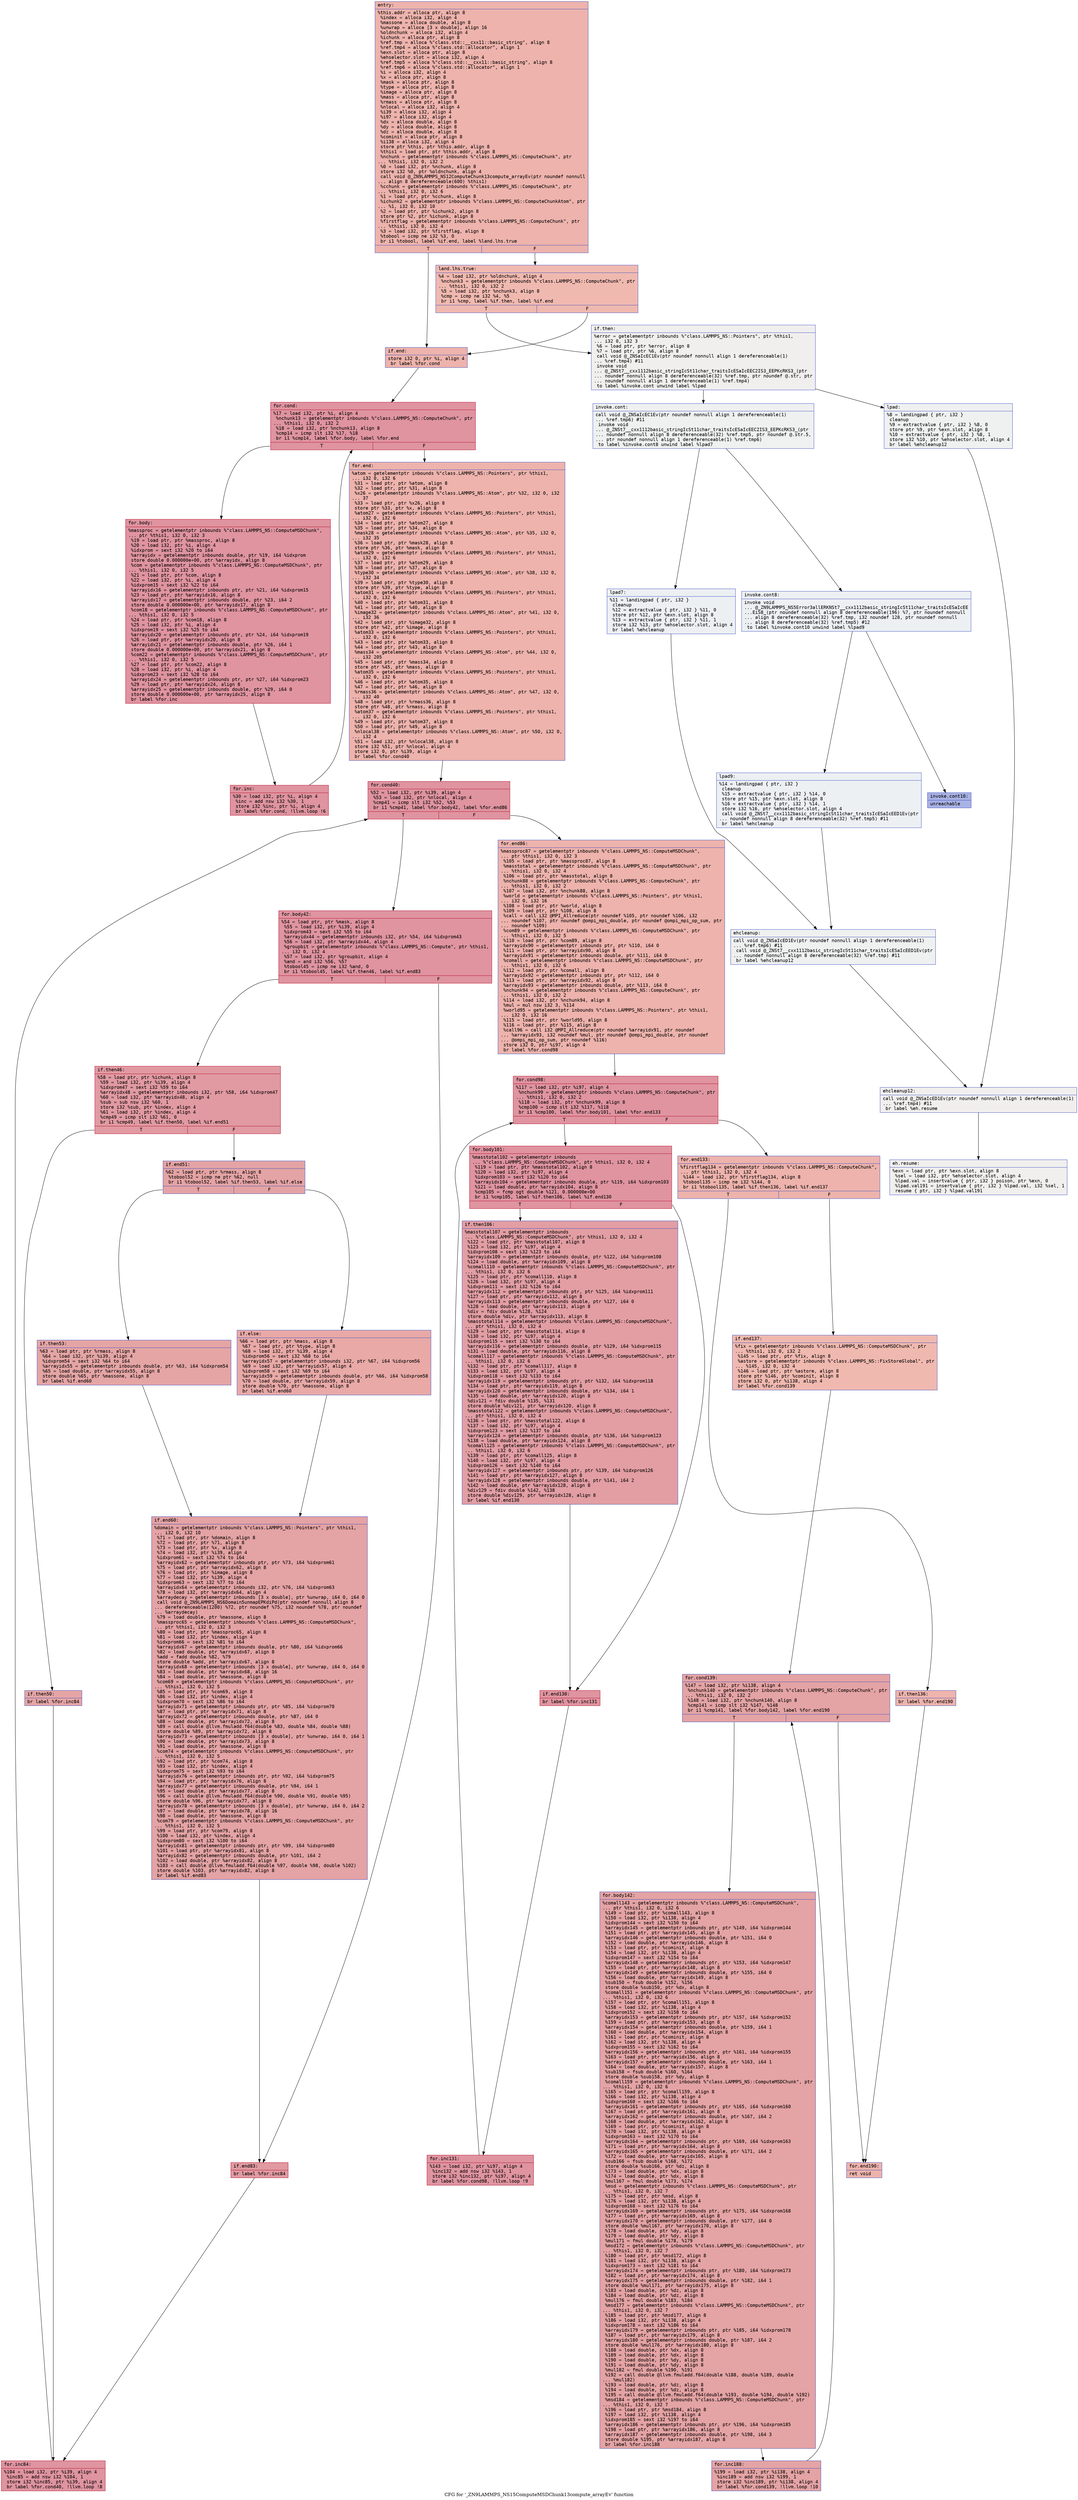 digraph "CFG for '_ZN9LAMMPS_NS15ComputeMSDChunk13compute_arrayEv' function" {
	label="CFG for '_ZN9LAMMPS_NS15ComputeMSDChunk13compute_arrayEv' function";

	Node0x556270e3a480 [shape=record,color="#3d50c3ff", style=filled, fillcolor="#d6524470" fontname="Courier",label="{entry:\l|  %this.addr = alloca ptr, align 8\l  %index = alloca i32, align 4\l  %massone = alloca double, align 8\l  %unwrap = alloca [3 x double], align 16\l  %oldnchunk = alloca i32, align 4\l  %ichunk = alloca ptr, align 8\l  %ref.tmp = alloca %\"class.std::__cxx11::basic_string\", align 8\l  %ref.tmp4 = alloca %\"class.std::allocator\", align 1\l  %exn.slot = alloca ptr, align 8\l  %ehselector.slot = alloca i32, align 4\l  %ref.tmp5 = alloca %\"class.std::__cxx11::basic_string\", align 8\l  %ref.tmp6 = alloca %\"class.std::allocator\", align 1\l  %i = alloca i32, align 4\l  %x = alloca ptr, align 8\l  %mask = alloca ptr, align 8\l  %type = alloca ptr, align 8\l  %image = alloca ptr, align 8\l  %mass = alloca ptr, align 8\l  %rmass = alloca ptr, align 8\l  %nlocal = alloca i32, align 4\l  %i39 = alloca i32, align 4\l  %i97 = alloca i32, align 4\l  %dx = alloca double, align 8\l  %dy = alloca double, align 8\l  %dz = alloca double, align 8\l  %cominit = alloca ptr, align 8\l  %i138 = alloca i32, align 4\l  store ptr %this, ptr %this.addr, align 8\l  %this1 = load ptr, ptr %this.addr, align 8\l  %nchunk = getelementptr inbounds %\"class.LAMMPS_NS::ComputeChunk\", ptr\l... %this1, i32 0, i32 2\l  %0 = load i32, ptr %nchunk, align 8\l  store i32 %0, ptr %oldnchunk, align 4\l  call void @_ZN9LAMMPS_NS12ComputeChunk13compute_arrayEv(ptr noundef nonnull\l... align 8 dereferenceable(600) %this1)\l  %cchunk = getelementptr inbounds %\"class.LAMMPS_NS::ComputeChunk\", ptr\l... %this1, i32 0, i32 6\l  %1 = load ptr, ptr %cchunk, align 8\l  %ichunk2 = getelementptr inbounds %\"class.LAMMPS_NS::ComputeChunkAtom\", ptr\l... %1, i32 0, i32 10\l  %2 = load ptr, ptr %ichunk2, align 8\l  store ptr %2, ptr %ichunk, align 8\l  %firstflag = getelementptr inbounds %\"class.LAMMPS_NS::ComputeChunk\", ptr\l... %this1, i32 0, i32 4\l  %3 = load i32, ptr %firstflag, align 8\l  %tobool = icmp ne i32 %3, 0\l  br i1 %tobool, label %if.end, label %land.lhs.true\l|{<s0>T|<s1>F}}"];
	Node0x556270e3a480:s0 -> Node0x556270e3c280[tooltip="entry -> if.end\nProbability 62.50%" ];
	Node0x556270e3a480:s1 -> Node0x556270e3c2f0[tooltip="entry -> land.lhs.true\nProbability 37.50%" ];
	Node0x556270e3c2f0 [shape=record,color="#3d50c3ff", style=filled, fillcolor="#de614d70" fontname="Courier",label="{land.lhs.true:\l|  %4 = load i32, ptr %oldnchunk, align 4\l  %nchunk3 = getelementptr inbounds %\"class.LAMMPS_NS::ComputeChunk\", ptr\l... %this1, i32 0, i32 2\l  %5 = load i32, ptr %nchunk3, align 8\l  %cmp = icmp ne i32 %4, %5\l  br i1 %cmp, label %if.then, label %if.end\l|{<s0>T|<s1>F}}"];
	Node0x556270e3c2f0:s0 -> Node0x556270e3c6b0[tooltip="land.lhs.true -> if.then\nProbability 0.00%" ];
	Node0x556270e3c2f0:s1 -> Node0x556270e3c280[tooltip="land.lhs.true -> if.end\nProbability 100.00%" ];
	Node0x556270e3c6b0 [shape=record,color="#3d50c3ff", style=filled, fillcolor="#e0dbd870" fontname="Courier",label="{if.then:\l|  %error = getelementptr inbounds %\"class.LAMMPS_NS::Pointers\", ptr %this1,\l... i32 0, i32 3\l  %6 = load ptr, ptr %error, align 8\l  %7 = load ptr, ptr %6, align 8\l  call void @_ZNSaIcEC1Ev(ptr noundef nonnull align 1 dereferenceable(1)\l... %ref.tmp4) #11\l  invoke void\l... @_ZNSt7__cxx1112basic_stringIcSt11char_traitsIcESaIcEEC2IS3_EEPKcRKS3_(ptr\l... noundef nonnull align 8 dereferenceable(32) %ref.tmp, ptr noundef @.str, ptr\l... noundef nonnull align 1 dereferenceable(1) %ref.tmp4)\l          to label %invoke.cont unwind label %lpad\l}"];
	Node0x556270e3c6b0 -> Node0x556270e3cb30[tooltip="if.then -> invoke.cont\nProbability 50.00%" ];
	Node0x556270e3c6b0 -> Node0x556270e3cbb0[tooltip="if.then -> lpad\nProbability 50.00%" ];
	Node0x556270e3cb30 [shape=record,color="#3d50c3ff", style=filled, fillcolor="#dbdcde70" fontname="Courier",label="{invoke.cont:\l|  call void @_ZNSaIcEC1Ev(ptr noundef nonnull align 1 dereferenceable(1)\l... %ref.tmp6) #11\l  invoke void\l... @_ZNSt7__cxx1112basic_stringIcSt11char_traitsIcESaIcEEC2IS3_EEPKcRKS3_(ptr\l... noundef nonnull align 8 dereferenceable(32) %ref.tmp5, ptr noundef @.str.5,\l... ptr noundef nonnull align 1 dereferenceable(1) %ref.tmp6)\l          to label %invoke.cont8 unwind label %lpad7\l}"];
	Node0x556270e3cb30 -> Node0x556270e3ced0[tooltip="invoke.cont -> invoke.cont8\nProbability 50.00%" ];
	Node0x556270e3cb30 -> Node0x556270e3cf20[tooltip="invoke.cont -> lpad7\nProbability 50.00%" ];
	Node0x556270e3ced0 [shape=record,color="#3d50c3ff", style=filled, fillcolor="#d6dce470" fontname="Courier",label="{invoke.cont8:\l|  invoke void\l... @_ZN9LAMMPS_NS5Error3allERKNSt7__cxx1112basic_stringIcSt11char_traitsIcESaIcEE\l...EiS8_(ptr noundef nonnull align 8 dereferenceable(196) %7, ptr noundef nonnull\l... align 8 dereferenceable(32) %ref.tmp, i32 noundef 128, ptr noundef nonnull\l... align 8 dereferenceable(32) %ref.tmp5) #12\l          to label %invoke.cont10 unwind label %lpad9\l}"];
	Node0x556270e3ced0 -> Node0x556270e3ce80[tooltip="invoke.cont8 -> invoke.cont10\nProbability 0.00%" ];
	Node0x556270e3ced0 -> Node0x556270e3d240[tooltip="invoke.cont8 -> lpad9\nProbability 100.00%" ];
	Node0x556270e3ce80 [shape=record,color="#3d50c3ff", style=filled, fillcolor="#3d50c370" fontname="Courier",label="{invoke.cont10:\l|  unreachable\l}"];
	Node0x556270e3cbb0 [shape=record,color="#3d50c3ff", style=filled, fillcolor="#dbdcde70" fontname="Courier",label="{lpad:\l|  %8 = landingpad \{ ptr, i32 \}\l          cleanup\l  %9 = extractvalue \{ ptr, i32 \} %8, 0\l  store ptr %9, ptr %exn.slot, align 8\l  %10 = extractvalue \{ ptr, i32 \} %8, 1\l  store i32 %10, ptr %ehselector.slot, align 4\l  br label %ehcleanup12\l}"];
	Node0x556270e3cbb0 -> Node0x556270e3d800[tooltip="lpad -> ehcleanup12\nProbability 100.00%" ];
	Node0x556270e3cf20 [shape=record,color="#3d50c3ff", style=filled, fillcolor="#d6dce470" fontname="Courier",label="{lpad7:\l|  %11 = landingpad \{ ptr, i32 \}\l          cleanup\l  %12 = extractvalue \{ ptr, i32 \} %11, 0\l  store ptr %12, ptr %exn.slot, align 8\l  %13 = extractvalue \{ ptr, i32 \} %11, 1\l  store i32 %13, ptr %ehselector.slot, align 4\l  br label %ehcleanup\l}"];
	Node0x556270e3cf20 -> Node0x556270e3db50[tooltip="lpad7 -> ehcleanup\nProbability 100.00%" ];
	Node0x556270e3d240 [shape=record,color="#3d50c3ff", style=filled, fillcolor="#d6dce470" fontname="Courier",label="{lpad9:\l|  %14 = landingpad \{ ptr, i32 \}\l          cleanup\l  %15 = extractvalue \{ ptr, i32 \} %14, 0\l  store ptr %15, ptr %exn.slot, align 8\l  %16 = extractvalue \{ ptr, i32 \} %14, 1\l  store i32 %16, ptr %ehselector.slot, align 4\l  call void @_ZNSt7__cxx1112basic_stringIcSt11char_traitsIcESaIcEED1Ev(ptr\l... noundef nonnull align 8 dereferenceable(32) %ref.tmp5) #11\l  br label %ehcleanup\l}"];
	Node0x556270e3d240 -> Node0x556270e3db50[tooltip="lpad9 -> ehcleanup\nProbability 100.00%" ];
	Node0x556270e3db50 [shape=record,color="#3d50c3ff", style=filled, fillcolor="#dbdcde70" fontname="Courier",label="{ehcleanup:\l|  call void @_ZNSaIcED1Ev(ptr noundef nonnull align 1 dereferenceable(1)\l... %ref.tmp6) #11\l  call void @_ZNSt7__cxx1112basic_stringIcSt11char_traitsIcESaIcEED1Ev(ptr\l... noundef nonnull align 8 dereferenceable(32) %ref.tmp) #11\l  br label %ehcleanup12\l}"];
	Node0x556270e3db50 -> Node0x556270e3d800[tooltip="ehcleanup -> ehcleanup12\nProbability 100.00%" ];
	Node0x556270e3d800 [shape=record,color="#3d50c3ff", style=filled, fillcolor="#e0dbd870" fontname="Courier",label="{ehcleanup12:\l|  call void @_ZNSaIcED1Ev(ptr noundef nonnull align 1 dereferenceable(1)\l... %ref.tmp4) #11\l  br label %eh.resume\l}"];
	Node0x556270e3d800 -> Node0x556270e3ea20[tooltip="ehcleanup12 -> eh.resume\nProbability 100.00%" ];
	Node0x556270e3c280 [shape=record,color="#3d50c3ff", style=filled, fillcolor="#d6524470" fontname="Courier",label="{if.end:\l|  store i32 0, ptr %i, align 4\l  br label %for.cond\l}"];
	Node0x556270e3c280 -> Node0x556270e3eb80[tooltip="if.end -> for.cond\nProbability 100.00%" ];
	Node0x556270e3eb80 [shape=record,color="#b70d28ff", style=filled, fillcolor="#b70d2870" fontname="Courier",label="{for.cond:\l|  %17 = load i32, ptr %i, align 4\l  %nchunk13 = getelementptr inbounds %\"class.LAMMPS_NS::ComputeChunk\", ptr\l... %this1, i32 0, i32 2\l  %18 = load i32, ptr %nchunk13, align 8\l  %cmp14 = icmp slt i32 %17, %18\l  br i1 %cmp14, label %for.body, label %for.end\l|{<s0>T|<s1>F}}"];
	Node0x556270e3eb80:s0 -> Node0x556270e3eef0[tooltip="for.cond -> for.body\nProbability 96.88%" ];
	Node0x556270e3eb80:s1 -> Node0x556270e3ef70[tooltip="for.cond -> for.end\nProbability 3.12%" ];
	Node0x556270e3eef0 [shape=record,color="#b70d28ff", style=filled, fillcolor="#b70d2870" fontname="Courier",label="{for.body:\l|  %massproc = getelementptr inbounds %\"class.LAMMPS_NS::ComputeMSDChunk\",\l... ptr %this1, i32 0, i32 3\l  %19 = load ptr, ptr %massproc, align 8\l  %20 = load i32, ptr %i, align 4\l  %idxprom = sext i32 %20 to i64\l  %arrayidx = getelementptr inbounds double, ptr %19, i64 %idxprom\l  store double 0.000000e+00, ptr %arrayidx, align 8\l  %com = getelementptr inbounds %\"class.LAMMPS_NS::ComputeMSDChunk\", ptr\l... %this1, i32 0, i32 5\l  %21 = load ptr, ptr %com, align 8\l  %22 = load i32, ptr %i, align 4\l  %idxprom15 = sext i32 %22 to i64\l  %arrayidx16 = getelementptr inbounds ptr, ptr %21, i64 %idxprom15\l  %23 = load ptr, ptr %arrayidx16, align 8\l  %arrayidx17 = getelementptr inbounds double, ptr %23, i64 2\l  store double 0.000000e+00, ptr %arrayidx17, align 8\l  %com18 = getelementptr inbounds %\"class.LAMMPS_NS::ComputeMSDChunk\", ptr\l... %this1, i32 0, i32 5\l  %24 = load ptr, ptr %com18, align 8\l  %25 = load i32, ptr %i, align 4\l  %idxprom19 = sext i32 %25 to i64\l  %arrayidx20 = getelementptr inbounds ptr, ptr %24, i64 %idxprom19\l  %26 = load ptr, ptr %arrayidx20, align 8\l  %arrayidx21 = getelementptr inbounds double, ptr %26, i64 1\l  store double 0.000000e+00, ptr %arrayidx21, align 8\l  %com22 = getelementptr inbounds %\"class.LAMMPS_NS::ComputeMSDChunk\", ptr\l... %this1, i32 0, i32 5\l  %27 = load ptr, ptr %com22, align 8\l  %28 = load i32, ptr %i, align 4\l  %idxprom23 = sext i32 %28 to i64\l  %arrayidx24 = getelementptr inbounds ptr, ptr %27, i64 %idxprom23\l  %29 = load ptr, ptr %arrayidx24, align 8\l  %arrayidx25 = getelementptr inbounds double, ptr %29, i64 0\l  store double 0.000000e+00, ptr %arrayidx25, align 8\l  br label %for.inc\l}"];
	Node0x556270e3eef0 -> Node0x556270e40440[tooltip="for.body -> for.inc\nProbability 100.00%" ];
	Node0x556270e40440 [shape=record,color="#b70d28ff", style=filled, fillcolor="#b70d2870" fontname="Courier",label="{for.inc:\l|  %30 = load i32, ptr %i, align 4\l  %inc = add nsw i32 %30, 1\l  store i32 %inc, ptr %i, align 4\l  br label %for.cond, !llvm.loop !6\l}"];
	Node0x556270e40440 -> Node0x556270e3eb80[tooltip="for.inc -> for.cond\nProbability 100.00%" ];
	Node0x556270e3ef70 [shape=record,color="#3d50c3ff", style=filled, fillcolor="#d6524470" fontname="Courier",label="{for.end:\l|  %atom = getelementptr inbounds %\"class.LAMMPS_NS::Pointers\", ptr %this1,\l... i32 0, i32 6\l  %31 = load ptr, ptr %atom, align 8\l  %32 = load ptr, ptr %31, align 8\l  %x26 = getelementptr inbounds %\"class.LAMMPS_NS::Atom\", ptr %32, i32 0, i32\l... 37\l  %33 = load ptr, ptr %x26, align 8\l  store ptr %33, ptr %x, align 8\l  %atom27 = getelementptr inbounds %\"class.LAMMPS_NS::Pointers\", ptr %this1,\l... i32 0, i32 6\l  %34 = load ptr, ptr %atom27, align 8\l  %35 = load ptr, ptr %34, align 8\l  %mask28 = getelementptr inbounds %\"class.LAMMPS_NS::Atom\", ptr %35, i32 0,\l... i32 35\l  %36 = load ptr, ptr %mask28, align 8\l  store ptr %36, ptr %mask, align 8\l  %atom29 = getelementptr inbounds %\"class.LAMMPS_NS::Pointers\", ptr %this1,\l... i32 0, i32 6\l  %37 = load ptr, ptr %atom29, align 8\l  %38 = load ptr, ptr %37, align 8\l  %type30 = getelementptr inbounds %\"class.LAMMPS_NS::Atom\", ptr %38, i32 0,\l... i32 34\l  %39 = load ptr, ptr %type30, align 8\l  store ptr %39, ptr %type, align 8\l  %atom31 = getelementptr inbounds %\"class.LAMMPS_NS::Pointers\", ptr %this1,\l... i32 0, i32 6\l  %40 = load ptr, ptr %atom31, align 8\l  %41 = load ptr, ptr %40, align 8\l  %image32 = getelementptr inbounds %\"class.LAMMPS_NS::Atom\", ptr %41, i32 0,\l... i32 36\l  %42 = load ptr, ptr %image32, align 8\l  store ptr %42, ptr %image, align 8\l  %atom33 = getelementptr inbounds %\"class.LAMMPS_NS::Pointers\", ptr %this1,\l... i32 0, i32 6\l  %43 = load ptr, ptr %atom33, align 8\l  %44 = load ptr, ptr %43, align 8\l  %mass34 = getelementptr inbounds %\"class.LAMMPS_NS::Atom\", ptr %44, i32 0,\l... i32 205\l  %45 = load ptr, ptr %mass34, align 8\l  store ptr %45, ptr %mass, align 8\l  %atom35 = getelementptr inbounds %\"class.LAMMPS_NS::Pointers\", ptr %this1,\l... i32 0, i32 6\l  %46 = load ptr, ptr %atom35, align 8\l  %47 = load ptr, ptr %46, align 8\l  %rmass36 = getelementptr inbounds %\"class.LAMMPS_NS::Atom\", ptr %47, i32 0,\l... i32 40\l  %48 = load ptr, ptr %rmass36, align 8\l  store ptr %48, ptr %rmass, align 8\l  %atom37 = getelementptr inbounds %\"class.LAMMPS_NS::Pointers\", ptr %this1,\l... i32 0, i32 6\l  %49 = load ptr, ptr %atom37, align 8\l  %50 = load ptr, ptr %49, align 8\l  %nlocal38 = getelementptr inbounds %\"class.LAMMPS_NS::Atom\", ptr %50, i32 0,\l... i32 4\l  %51 = load i32, ptr %nlocal38, align 8\l  store i32 %51, ptr %nlocal, align 4\l  store i32 0, ptr %i39, align 4\l  br label %for.cond40\l}"];
	Node0x556270e3ef70 -> Node0x556270e42d30[tooltip="for.end -> for.cond40\nProbability 100.00%" ];
	Node0x556270e42d30 [shape=record,color="#b70d28ff", style=filled, fillcolor="#b70d2870" fontname="Courier",label="{for.cond40:\l|  %52 = load i32, ptr %i39, align 4\l  %53 = load i32, ptr %nlocal, align 4\l  %cmp41 = icmp slt i32 %52, %53\l  br i1 %cmp41, label %for.body42, label %for.end86\l|{<s0>T|<s1>F}}"];
	Node0x556270e42d30:s0 -> Node0x556270e42fd0[tooltip="for.cond40 -> for.body42\nProbability 96.88%" ];
	Node0x556270e42d30:s1 -> Node0x556270e43050[tooltip="for.cond40 -> for.end86\nProbability 3.12%" ];
	Node0x556270e42fd0 [shape=record,color="#b70d28ff", style=filled, fillcolor="#b70d2870" fontname="Courier",label="{for.body42:\l|  %54 = load ptr, ptr %mask, align 8\l  %55 = load i32, ptr %i39, align 4\l  %idxprom43 = sext i32 %55 to i64\l  %arrayidx44 = getelementptr inbounds i32, ptr %54, i64 %idxprom43\l  %56 = load i32, ptr %arrayidx44, align 4\l  %groupbit = getelementptr inbounds %\"class.LAMMPS_NS::Compute\", ptr %this1,\l... i32 0, i32 4\l  %57 = load i32, ptr %groupbit, align 4\l  %and = and i32 %56, %57\l  %tobool45 = icmp ne i32 %and, 0\l  br i1 %tobool45, label %if.then46, label %if.end83\l|{<s0>T|<s1>F}}"];
	Node0x556270e42fd0:s0 -> Node0x556270e43750[tooltip="for.body42 -> if.then46\nProbability 62.50%" ];
	Node0x556270e42fd0:s1 -> Node0x556270e437d0[tooltip="for.body42 -> if.end83\nProbability 37.50%" ];
	Node0x556270e43750 [shape=record,color="#b70d28ff", style=filled, fillcolor="#bb1b2c70" fontname="Courier",label="{if.then46:\l|  %58 = load ptr, ptr %ichunk, align 8\l  %59 = load i32, ptr %i39, align 4\l  %idxprom47 = sext i32 %59 to i64\l  %arrayidx48 = getelementptr inbounds i32, ptr %58, i64 %idxprom47\l  %60 = load i32, ptr %arrayidx48, align 4\l  %sub = sub nsw i32 %60, 1\l  store i32 %sub, ptr %index, align 4\l  %61 = load i32, ptr %index, align 4\l  %cmp49 = icmp slt i32 %61, 0\l  br i1 %cmp49, label %if.then50, label %if.end51\l|{<s0>T|<s1>F}}"];
	Node0x556270e43750:s0 -> Node0x556270e44470[tooltip="if.then46 -> if.then50\nProbability 37.50%" ];
	Node0x556270e43750:s1 -> Node0x556270e444f0[tooltip="if.then46 -> if.end51\nProbability 62.50%" ];
	Node0x556270e44470 [shape=record,color="#3d50c3ff", style=filled, fillcolor="#c5333470" fontname="Courier",label="{if.then50:\l|  br label %for.inc84\l}"];
	Node0x556270e44470 -> Node0x556270e44680[tooltip="if.then50 -> for.inc84\nProbability 100.00%" ];
	Node0x556270e444f0 [shape=record,color="#3d50c3ff", style=filled, fillcolor="#c32e3170" fontname="Courier",label="{if.end51:\l|  %62 = load ptr, ptr %rmass, align 8\l  %tobool52 = icmp ne ptr %62, null\l  br i1 %tobool52, label %if.then53, label %if.else\l|{<s0>T|<s1>F}}"];
	Node0x556270e444f0:s0 -> Node0x556270e448b0[tooltip="if.end51 -> if.then53\nProbability 62.50%" ];
	Node0x556270e444f0:s1 -> Node0x556270e44930[tooltip="if.end51 -> if.else\nProbability 37.50%" ];
	Node0x556270e448b0 [shape=record,color="#3d50c3ff", style=filled, fillcolor="#c5333470" fontname="Courier",label="{if.then53:\l|  %63 = load ptr, ptr %rmass, align 8\l  %64 = load i32, ptr %i39, align 4\l  %idxprom54 = sext i32 %64 to i64\l  %arrayidx55 = getelementptr inbounds double, ptr %63, i64 %idxprom54\l  %65 = load double, ptr %arrayidx55, align 8\l  store double %65, ptr %massone, align 8\l  br label %if.end60\l}"];
	Node0x556270e448b0 -> Node0x556270e44e40[tooltip="if.then53 -> if.end60\nProbability 100.00%" ];
	Node0x556270e44930 [shape=record,color="#3d50c3ff", style=filled, fillcolor="#ca3b3770" fontname="Courier",label="{if.else:\l|  %66 = load ptr, ptr %mass, align 8\l  %67 = load ptr, ptr %type, align 8\l  %68 = load i32, ptr %i39, align 4\l  %idxprom56 = sext i32 %68 to i64\l  %arrayidx57 = getelementptr inbounds i32, ptr %67, i64 %idxprom56\l  %69 = load i32, ptr %arrayidx57, align 4\l  %idxprom58 = sext i32 %69 to i64\l  %arrayidx59 = getelementptr inbounds double, ptr %66, i64 %idxprom58\l  %70 = load double, ptr %arrayidx59, align 8\l  store double %70, ptr %massone, align 8\l  br label %if.end60\l}"];
	Node0x556270e44930 -> Node0x556270e44e40[tooltip="if.else -> if.end60\nProbability 100.00%" ];
	Node0x556270e44e40 [shape=record,color="#3d50c3ff", style=filled, fillcolor="#c32e3170" fontname="Courier",label="{if.end60:\l|  %domain = getelementptr inbounds %\"class.LAMMPS_NS::Pointers\", ptr %this1,\l... i32 0, i32 10\l  %71 = load ptr, ptr %domain, align 8\l  %72 = load ptr, ptr %71, align 8\l  %73 = load ptr, ptr %x, align 8\l  %74 = load i32, ptr %i39, align 4\l  %idxprom61 = sext i32 %74 to i64\l  %arrayidx62 = getelementptr inbounds ptr, ptr %73, i64 %idxprom61\l  %75 = load ptr, ptr %arrayidx62, align 8\l  %76 = load ptr, ptr %image, align 8\l  %77 = load i32, ptr %i39, align 4\l  %idxprom63 = sext i32 %77 to i64\l  %arrayidx64 = getelementptr inbounds i32, ptr %76, i64 %idxprom63\l  %78 = load i32, ptr %arrayidx64, align 4\l  %arraydecay = getelementptr inbounds [3 x double], ptr %unwrap, i64 0, i64 0\l  call void @_ZN9LAMMPS_NS6Domain5unmapEPKdiPd(ptr noundef nonnull align 8\l... dereferenceable(1200) %72, ptr noundef %75, i32 noundef %78, ptr noundef\l... %arraydecay)\l  %79 = load double, ptr %massone, align 8\l  %massproc65 = getelementptr inbounds %\"class.LAMMPS_NS::ComputeMSDChunk\",\l... ptr %this1, i32 0, i32 3\l  %80 = load ptr, ptr %massproc65, align 8\l  %81 = load i32, ptr %index, align 4\l  %idxprom66 = sext i32 %81 to i64\l  %arrayidx67 = getelementptr inbounds double, ptr %80, i64 %idxprom66\l  %82 = load double, ptr %arrayidx67, align 8\l  %add = fadd double %82, %79\l  store double %add, ptr %arrayidx67, align 8\l  %arrayidx68 = getelementptr inbounds [3 x double], ptr %unwrap, i64 0, i64 0\l  %83 = load double, ptr %arrayidx68, align 16\l  %84 = load double, ptr %massone, align 8\l  %com69 = getelementptr inbounds %\"class.LAMMPS_NS::ComputeMSDChunk\", ptr\l... %this1, i32 0, i32 5\l  %85 = load ptr, ptr %com69, align 8\l  %86 = load i32, ptr %index, align 4\l  %idxprom70 = sext i32 %86 to i64\l  %arrayidx71 = getelementptr inbounds ptr, ptr %85, i64 %idxprom70\l  %87 = load ptr, ptr %arrayidx71, align 8\l  %arrayidx72 = getelementptr inbounds double, ptr %87, i64 0\l  %88 = load double, ptr %arrayidx72, align 8\l  %89 = call double @llvm.fmuladd.f64(double %83, double %84, double %88)\l  store double %89, ptr %arrayidx72, align 8\l  %arrayidx73 = getelementptr inbounds [3 x double], ptr %unwrap, i64 0, i64 1\l  %90 = load double, ptr %arrayidx73, align 8\l  %91 = load double, ptr %massone, align 8\l  %com74 = getelementptr inbounds %\"class.LAMMPS_NS::ComputeMSDChunk\", ptr\l... %this1, i32 0, i32 5\l  %92 = load ptr, ptr %com74, align 8\l  %93 = load i32, ptr %index, align 4\l  %idxprom75 = sext i32 %93 to i64\l  %arrayidx76 = getelementptr inbounds ptr, ptr %92, i64 %idxprom75\l  %94 = load ptr, ptr %arrayidx76, align 8\l  %arrayidx77 = getelementptr inbounds double, ptr %94, i64 1\l  %95 = load double, ptr %arrayidx77, align 8\l  %96 = call double @llvm.fmuladd.f64(double %90, double %91, double %95)\l  store double %96, ptr %arrayidx77, align 8\l  %arrayidx78 = getelementptr inbounds [3 x double], ptr %unwrap, i64 0, i64 2\l  %97 = load double, ptr %arrayidx78, align 16\l  %98 = load double, ptr %massone, align 8\l  %com79 = getelementptr inbounds %\"class.LAMMPS_NS::ComputeMSDChunk\", ptr\l... %this1, i32 0, i32 5\l  %99 = load ptr, ptr %com79, align 8\l  %100 = load i32, ptr %index, align 4\l  %idxprom80 = sext i32 %100 to i64\l  %arrayidx81 = getelementptr inbounds ptr, ptr %99, i64 %idxprom80\l  %101 = load ptr, ptr %arrayidx81, align 8\l  %arrayidx82 = getelementptr inbounds double, ptr %101, i64 2\l  %102 = load double, ptr %arrayidx82, align 8\l  %103 = call double @llvm.fmuladd.f64(double %97, double %98, double %102)\l  store double %103, ptr %arrayidx82, align 8\l  br label %if.end83\l}"];
	Node0x556270e44e40 -> Node0x556270e437d0[tooltip="if.end60 -> if.end83\nProbability 100.00%" ];
	Node0x556270e437d0 [shape=record,color="#b70d28ff", style=filled, fillcolor="#bb1b2c70" fontname="Courier",label="{if.end83:\l|  br label %for.inc84\l}"];
	Node0x556270e437d0 -> Node0x556270e44680[tooltip="if.end83 -> for.inc84\nProbability 100.00%" ];
	Node0x556270e44680 [shape=record,color="#b70d28ff", style=filled, fillcolor="#b70d2870" fontname="Courier",label="{for.inc84:\l|  %104 = load i32, ptr %i39, align 4\l  %inc85 = add nsw i32 %104, 1\l  store i32 %inc85, ptr %i39, align 4\l  br label %for.cond40, !llvm.loop !8\l}"];
	Node0x556270e44680 -> Node0x556270e42d30[tooltip="for.inc84 -> for.cond40\nProbability 100.00%" ];
	Node0x556270e43050 [shape=record,color="#3d50c3ff", style=filled, fillcolor="#d6524470" fontname="Courier",label="{for.end86:\l|  %massproc87 = getelementptr inbounds %\"class.LAMMPS_NS::ComputeMSDChunk\",\l... ptr %this1, i32 0, i32 3\l  %105 = load ptr, ptr %massproc87, align 8\l  %masstotal = getelementptr inbounds %\"class.LAMMPS_NS::ComputeMSDChunk\", ptr\l... %this1, i32 0, i32 4\l  %106 = load ptr, ptr %masstotal, align 8\l  %nchunk88 = getelementptr inbounds %\"class.LAMMPS_NS::ComputeChunk\", ptr\l... %this1, i32 0, i32 2\l  %107 = load i32, ptr %nchunk88, align 8\l  %world = getelementptr inbounds %\"class.LAMMPS_NS::Pointers\", ptr %this1,\l... i32 0, i32 16\l  %108 = load ptr, ptr %world, align 8\l  %109 = load ptr, ptr %108, align 8\l  %call = call i32 @MPI_Allreduce(ptr noundef %105, ptr noundef %106, i32\l... noundef %107, ptr noundef @ompi_mpi_double, ptr noundef @ompi_mpi_op_sum, ptr\l... noundef %109)\l  %com89 = getelementptr inbounds %\"class.LAMMPS_NS::ComputeMSDChunk\", ptr\l... %this1, i32 0, i32 5\l  %110 = load ptr, ptr %com89, align 8\l  %arrayidx90 = getelementptr inbounds ptr, ptr %110, i64 0\l  %111 = load ptr, ptr %arrayidx90, align 8\l  %arrayidx91 = getelementptr inbounds double, ptr %111, i64 0\l  %comall = getelementptr inbounds %\"class.LAMMPS_NS::ComputeMSDChunk\", ptr\l... %this1, i32 0, i32 6\l  %112 = load ptr, ptr %comall, align 8\l  %arrayidx92 = getelementptr inbounds ptr, ptr %112, i64 0\l  %113 = load ptr, ptr %arrayidx92, align 8\l  %arrayidx93 = getelementptr inbounds double, ptr %113, i64 0\l  %nchunk94 = getelementptr inbounds %\"class.LAMMPS_NS::ComputeChunk\", ptr\l... %this1, i32 0, i32 2\l  %114 = load i32, ptr %nchunk94, align 8\l  %mul = mul nsw i32 3, %114\l  %world95 = getelementptr inbounds %\"class.LAMMPS_NS::Pointers\", ptr %this1,\l... i32 0, i32 16\l  %115 = load ptr, ptr %world95, align 8\l  %116 = load ptr, ptr %115, align 8\l  %call96 = call i32 @MPI_Allreduce(ptr noundef %arrayidx91, ptr noundef\l... %arrayidx93, i32 noundef %mul, ptr noundef @ompi_mpi_double, ptr noundef\l... @ompi_mpi_op_sum, ptr noundef %116)\l  store i32 0, ptr %i97, align 4\l  br label %for.cond98\l}"];
	Node0x556270e43050 -> Node0x556270e4a170[tooltip="for.end86 -> for.cond98\nProbability 100.00%" ];
	Node0x556270e4a170 [shape=record,color="#b70d28ff", style=filled, fillcolor="#b70d2870" fontname="Courier",label="{for.cond98:\l|  %117 = load i32, ptr %i97, align 4\l  %nchunk99 = getelementptr inbounds %\"class.LAMMPS_NS::ComputeChunk\", ptr\l... %this1, i32 0, i32 2\l  %118 = load i32, ptr %nchunk99, align 8\l  %cmp100 = icmp slt i32 %117, %118\l  br i1 %cmp100, label %for.body101, label %for.end133\l|{<s0>T|<s1>F}}"];
	Node0x556270e4a170:s0 -> Node0x556270e4a4b0[tooltip="for.cond98 -> for.body101\nProbability 96.88%" ];
	Node0x556270e4a170:s1 -> Node0x556270e4a530[tooltip="for.cond98 -> for.end133\nProbability 3.12%" ];
	Node0x556270e4a4b0 [shape=record,color="#b70d28ff", style=filled, fillcolor="#b70d2870" fontname="Courier",label="{for.body101:\l|  %masstotal102 = getelementptr inbounds\l... %\"class.LAMMPS_NS::ComputeMSDChunk\", ptr %this1, i32 0, i32 4\l  %119 = load ptr, ptr %masstotal102, align 8\l  %120 = load i32, ptr %i97, align 4\l  %idxprom103 = sext i32 %120 to i64\l  %arrayidx104 = getelementptr inbounds double, ptr %119, i64 %idxprom103\l  %121 = load double, ptr %arrayidx104, align 8\l  %cmp105 = fcmp ogt double %121, 0.000000e+00\l  br i1 %cmp105, label %if.then106, label %if.end130\l|{<s0>T|<s1>F}}"];
	Node0x556270e4a4b0:s0 -> Node0x556270e4aaf0[tooltip="for.body101 -> if.then106\nProbability 50.00%" ];
	Node0x556270e4a4b0:s1 -> Node0x556270e4ab70[tooltip="for.body101 -> if.end130\nProbability 50.00%" ];
	Node0x556270e4aaf0 [shape=record,color="#3d50c3ff", style=filled, fillcolor="#be242e70" fontname="Courier",label="{if.then106:\l|  %masstotal107 = getelementptr inbounds\l... %\"class.LAMMPS_NS::ComputeMSDChunk\", ptr %this1, i32 0, i32 4\l  %122 = load ptr, ptr %masstotal107, align 8\l  %123 = load i32, ptr %i97, align 4\l  %idxprom108 = sext i32 %123 to i64\l  %arrayidx109 = getelementptr inbounds double, ptr %122, i64 %idxprom108\l  %124 = load double, ptr %arrayidx109, align 8\l  %comall110 = getelementptr inbounds %\"class.LAMMPS_NS::ComputeMSDChunk\", ptr\l... %this1, i32 0, i32 6\l  %125 = load ptr, ptr %comall110, align 8\l  %126 = load i32, ptr %i97, align 4\l  %idxprom111 = sext i32 %126 to i64\l  %arrayidx112 = getelementptr inbounds ptr, ptr %125, i64 %idxprom111\l  %127 = load ptr, ptr %arrayidx112, align 8\l  %arrayidx113 = getelementptr inbounds double, ptr %127, i64 0\l  %128 = load double, ptr %arrayidx113, align 8\l  %div = fdiv double %128, %124\l  store double %div, ptr %arrayidx113, align 8\l  %masstotal114 = getelementptr inbounds %\"class.LAMMPS_NS::ComputeMSDChunk\",\l... ptr %this1, i32 0, i32 4\l  %129 = load ptr, ptr %masstotal114, align 8\l  %130 = load i32, ptr %i97, align 4\l  %idxprom115 = sext i32 %130 to i64\l  %arrayidx116 = getelementptr inbounds double, ptr %129, i64 %idxprom115\l  %131 = load double, ptr %arrayidx116, align 8\l  %comall117 = getelementptr inbounds %\"class.LAMMPS_NS::ComputeMSDChunk\", ptr\l... %this1, i32 0, i32 6\l  %132 = load ptr, ptr %comall117, align 8\l  %133 = load i32, ptr %i97, align 4\l  %idxprom118 = sext i32 %133 to i64\l  %arrayidx119 = getelementptr inbounds ptr, ptr %132, i64 %idxprom118\l  %134 = load ptr, ptr %arrayidx119, align 8\l  %arrayidx120 = getelementptr inbounds double, ptr %134, i64 1\l  %135 = load double, ptr %arrayidx120, align 8\l  %div121 = fdiv double %135, %131\l  store double %div121, ptr %arrayidx120, align 8\l  %masstotal122 = getelementptr inbounds %\"class.LAMMPS_NS::ComputeMSDChunk\",\l... ptr %this1, i32 0, i32 4\l  %136 = load ptr, ptr %masstotal122, align 8\l  %137 = load i32, ptr %i97, align 4\l  %idxprom123 = sext i32 %137 to i64\l  %arrayidx124 = getelementptr inbounds double, ptr %136, i64 %idxprom123\l  %138 = load double, ptr %arrayidx124, align 8\l  %comall125 = getelementptr inbounds %\"class.LAMMPS_NS::ComputeMSDChunk\", ptr\l... %this1, i32 0, i32 6\l  %139 = load ptr, ptr %comall125, align 8\l  %140 = load i32, ptr %i97, align 4\l  %idxprom126 = sext i32 %140 to i64\l  %arrayidx127 = getelementptr inbounds ptr, ptr %139, i64 %idxprom126\l  %141 = load ptr, ptr %arrayidx127, align 8\l  %arrayidx128 = getelementptr inbounds double, ptr %141, i64 2\l  %142 = load double, ptr %arrayidx128, align 8\l  %div129 = fdiv double %142, %138\l  store double %div129, ptr %arrayidx128, align 8\l  br label %if.end130\l}"];
	Node0x556270e4aaf0 -> Node0x556270e4ab70[tooltip="if.then106 -> if.end130\nProbability 100.00%" ];
	Node0x556270e4ab70 [shape=record,color="#b70d28ff", style=filled, fillcolor="#b70d2870" fontname="Courier",label="{if.end130:\l|  br label %for.inc131\l}"];
	Node0x556270e4ab70 -> Node0x556270e4cc90[tooltip="if.end130 -> for.inc131\nProbability 100.00%" ];
	Node0x556270e4cc90 [shape=record,color="#b70d28ff", style=filled, fillcolor="#b70d2870" fontname="Courier",label="{for.inc131:\l|  %143 = load i32, ptr %i97, align 4\l  %inc132 = add nsw i32 %143, 1\l  store i32 %inc132, ptr %i97, align 4\l  br label %for.cond98, !llvm.loop !9\l}"];
	Node0x556270e4cc90 -> Node0x556270e4a170[tooltip="for.inc131 -> for.cond98\nProbability 100.00%" ];
	Node0x556270e4a530 [shape=record,color="#3d50c3ff", style=filled, fillcolor="#d6524470" fontname="Courier",label="{for.end133:\l|  %firstflag134 = getelementptr inbounds %\"class.LAMMPS_NS::ComputeChunk\",\l... ptr %this1, i32 0, i32 4\l  %144 = load i32, ptr %firstflag134, align 8\l  %tobool135 = icmp ne i32 %144, 0\l  br i1 %tobool135, label %if.then136, label %if.end137\l|{<s0>T|<s1>F}}"];
	Node0x556270e4a530:s0 -> Node0x556270e43990[tooltip="for.end133 -> if.then136\nProbability 62.50%" ];
	Node0x556270e4a530:s1 -> Node0x556270e43a10[tooltip="for.end133 -> if.end137\nProbability 37.50%" ];
	Node0x556270e43990 [shape=record,color="#3d50c3ff", style=filled, fillcolor="#d8564670" fontname="Courier",label="{if.then136:\l|  br label %for.end190\l}"];
	Node0x556270e43990 -> Node0x556270e43b40[tooltip="if.then136 -> for.end190\nProbability 100.00%" ];
	Node0x556270e43a10 [shape=record,color="#3d50c3ff", style=filled, fillcolor="#de614d70" fontname="Courier",label="{if.end137:\l|  %fix = getelementptr inbounds %\"class.LAMMPS_NS::ComputeMSDChunk\", ptr\l... %this1, i32 0, i32 2\l  %145 = load ptr, ptr %fix, align 8\l  %astore = getelementptr inbounds %\"class.LAMMPS_NS::FixStoreGlobal\", ptr\l... %145, i32 0, i32 4\l  %146 = load ptr, ptr %astore, align 8\l  store ptr %146, ptr %cominit, align 8\l  store i32 0, ptr %i138, align 4\l  br label %for.cond139\l}"];
	Node0x556270e43a10 -> Node0x556270e44030[tooltip="if.end137 -> for.cond139\nProbability 100.00%" ];
	Node0x556270e44030 [shape=record,color="#3d50c3ff", style=filled, fillcolor="#c32e3170" fontname="Courier",label="{for.cond139:\l|  %147 = load i32, ptr %i138, align 4\l  %nchunk140 = getelementptr inbounds %\"class.LAMMPS_NS::ComputeChunk\", ptr\l... %this1, i32 0, i32 2\l  %148 = load i32, ptr %nchunk140, align 8\l  %cmp141 = icmp slt i32 %147, %148\l  br i1 %cmp141, label %for.body142, label %for.end190\l|{<s0>T|<s1>F}}"];
	Node0x556270e44030:s0 -> Node0x556270e443c0[tooltip="for.cond139 -> for.body142\nProbability 96.88%" ];
	Node0x556270e44030:s1 -> Node0x556270e43b40[tooltip="for.cond139 -> for.end190\nProbability 3.12%" ];
	Node0x556270e443c0 [shape=record,color="#3d50c3ff", style=filled, fillcolor="#c32e3170" fontname="Courier",label="{for.body142:\l|  %comall143 = getelementptr inbounds %\"class.LAMMPS_NS::ComputeMSDChunk\",\l... ptr %this1, i32 0, i32 6\l  %149 = load ptr, ptr %comall143, align 8\l  %150 = load i32, ptr %i138, align 4\l  %idxprom144 = sext i32 %150 to i64\l  %arrayidx145 = getelementptr inbounds ptr, ptr %149, i64 %idxprom144\l  %151 = load ptr, ptr %arrayidx145, align 8\l  %arrayidx146 = getelementptr inbounds double, ptr %151, i64 0\l  %152 = load double, ptr %arrayidx146, align 8\l  %153 = load ptr, ptr %cominit, align 8\l  %154 = load i32, ptr %i138, align 4\l  %idxprom147 = sext i32 %154 to i64\l  %arrayidx148 = getelementptr inbounds ptr, ptr %153, i64 %idxprom147\l  %155 = load ptr, ptr %arrayidx148, align 8\l  %arrayidx149 = getelementptr inbounds double, ptr %155, i64 0\l  %156 = load double, ptr %arrayidx149, align 8\l  %sub150 = fsub double %152, %156\l  store double %sub150, ptr %dx, align 8\l  %comall151 = getelementptr inbounds %\"class.LAMMPS_NS::ComputeMSDChunk\", ptr\l... %this1, i32 0, i32 6\l  %157 = load ptr, ptr %comall151, align 8\l  %158 = load i32, ptr %i138, align 4\l  %idxprom152 = sext i32 %158 to i64\l  %arrayidx153 = getelementptr inbounds ptr, ptr %157, i64 %idxprom152\l  %159 = load ptr, ptr %arrayidx153, align 8\l  %arrayidx154 = getelementptr inbounds double, ptr %159, i64 1\l  %160 = load double, ptr %arrayidx154, align 8\l  %161 = load ptr, ptr %cominit, align 8\l  %162 = load i32, ptr %i138, align 4\l  %idxprom155 = sext i32 %162 to i64\l  %arrayidx156 = getelementptr inbounds ptr, ptr %161, i64 %idxprom155\l  %163 = load ptr, ptr %arrayidx156, align 8\l  %arrayidx157 = getelementptr inbounds double, ptr %163, i64 1\l  %164 = load double, ptr %arrayidx157, align 8\l  %sub158 = fsub double %160, %164\l  store double %sub158, ptr %dy, align 8\l  %comall159 = getelementptr inbounds %\"class.LAMMPS_NS::ComputeMSDChunk\", ptr\l... %this1, i32 0, i32 6\l  %165 = load ptr, ptr %comall159, align 8\l  %166 = load i32, ptr %i138, align 4\l  %idxprom160 = sext i32 %166 to i64\l  %arrayidx161 = getelementptr inbounds ptr, ptr %165, i64 %idxprom160\l  %167 = load ptr, ptr %arrayidx161, align 8\l  %arrayidx162 = getelementptr inbounds double, ptr %167, i64 2\l  %168 = load double, ptr %arrayidx162, align 8\l  %169 = load ptr, ptr %cominit, align 8\l  %170 = load i32, ptr %i138, align 4\l  %idxprom163 = sext i32 %170 to i64\l  %arrayidx164 = getelementptr inbounds ptr, ptr %169, i64 %idxprom163\l  %171 = load ptr, ptr %arrayidx164, align 8\l  %arrayidx165 = getelementptr inbounds double, ptr %171, i64 2\l  %172 = load double, ptr %arrayidx165, align 8\l  %sub166 = fsub double %168, %172\l  store double %sub166, ptr %dz, align 8\l  %173 = load double, ptr %dx, align 8\l  %174 = load double, ptr %dx, align 8\l  %mul167 = fmul double %173, %174\l  %msd = getelementptr inbounds %\"class.LAMMPS_NS::ComputeMSDChunk\", ptr\l... %this1, i32 0, i32 7\l  %175 = load ptr, ptr %msd, align 8\l  %176 = load i32, ptr %i138, align 4\l  %idxprom168 = sext i32 %176 to i64\l  %arrayidx169 = getelementptr inbounds ptr, ptr %175, i64 %idxprom168\l  %177 = load ptr, ptr %arrayidx169, align 8\l  %arrayidx170 = getelementptr inbounds double, ptr %177, i64 0\l  store double %mul167, ptr %arrayidx170, align 8\l  %178 = load double, ptr %dy, align 8\l  %179 = load double, ptr %dy, align 8\l  %mul171 = fmul double %178, %179\l  %msd172 = getelementptr inbounds %\"class.LAMMPS_NS::ComputeMSDChunk\", ptr\l... %this1, i32 0, i32 7\l  %180 = load ptr, ptr %msd172, align 8\l  %181 = load i32, ptr %i138, align 4\l  %idxprom173 = sext i32 %181 to i64\l  %arrayidx174 = getelementptr inbounds ptr, ptr %180, i64 %idxprom173\l  %182 = load ptr, ptr %arrayidx174, align 8\l  %arrayidx175 = getelementptr inbounds double, ptr %182, i64 1\l  store double %mul171, ptr %arrayidx175, align 8\l  %183 = load double, ptr %dz, align 8\l  %184 = load double, ptr %dz, align 8\l  %mul176 = fmul double %183, %184\l  %msd177 = getelementptr inbounds %\"class.LAMMPS_NS::ComputeMSDChunk\", ptr\l... %this1, i32 0, i32 7\l  %185 = load ptr, ptr %msd177, align 8\l  %186 = load i32, ptr %i138, align 4\l  %idxprom178 = sext i32 %186 to i64\l  %arrayidx179 = getelementptr inbounds ptr, ptr %185, i64 %idxprom178\l  %187 = load ptr, ptr %arrayidx179, align 8\l  %arrayidx180 = getelementptr inbounds double, ptr %187, i64 2\l  store double %mul176, ptr %arrayidx180, align 8\l  %188 = load double, ptr %dx, align 8\l  %189 = load double, ptr %dx, align 8\l  %190 = load double, ptr %dy, align 8\l  %191 = load double, ptr %dy, align 8\l  %mul182 = fmul double %190, %191\l  %192 = call double @llvm.fmuladd.f64(double %188, double %189, double\l... %mul182)\l  %193 = load double, ptr %dz, align 8\l  %194 = load double, ptr %dz, align 8\l  %195 = call double @llvm.fmuladd.f64(double %193, double %194, double %192)\l  %msd184 = getelementptr inbounds %\"class.LAMMPS_NS::ComputeMSDChunk\", ptr\l... %this1, i32 0, i32 7\l  %196 = load ptr, ptr %msd184, align 8\l  %197 = load i32, ptr %i138, align 4\l  %idxprom185 = sext i32 %197 to i64\l  %arrayidx186 = getelementptr inbounds ptr, ptr %196, i64 %idxprom185\l  %198 = load ptr, ptr %arrayidx186, align 8\l  %arrayidx187 = getelementptr inbounds double, ptr %198, i64 3\l  store double %195, ptr %arrayidx187, align 8\l  br label %for.inc188\l}"];
	Node0x556270e443c0 -> Node0x556270e47dc0[tooltip="for.body142 -> for.inc188\nProbability 100.00%" ];
	Node0x556270e47dc0 [shape=record,color="#3d50c3ff", style=filled, fillcolor="#c32e3170" fontname="Courier",label="{for.inc188:\l|  %199 = load i32, ptr %i138, align 4\l  %inc189 = add nsw i32 %199, 1\l  store i32 %inc189, ptr %i138, align 4\l  br label %for.cond139, !llvm.loop !10\l}"];
	Node0x556270e47dc0 -> Node0x556270e44030[tooltip="for.inc188 -> for.cond139\nProbability 100.00%" ];
	Node0x556270e43b40 [shape=record,color="#3d50c3ff", style=filled, fillcolor="#d6524470" fontname="Courier",label="{for.end190:\l|  ret void\l}"];
	Node0x556270e3ea20 [shape=record,color="#3d50c3ff", style=filled, fillcolor="#e0dbd870" fontname="Courier",label="{eh.resume:\l|  %exn = load ptr, ptr %exn.slot, align 8\l  %sel = load i32, ptr %ehselector.slot, align 4\l  %lpad.val = insertvalue \{ ptr, i32 \} poison, ptr %exn, 0\l  %lpad.val191 = insertvalue \{ ptr, i32 \} %lpad.val, i32 %sel, 1\l  resume \{ ptr, i32 \} %lpad.val191\l}"];
}

